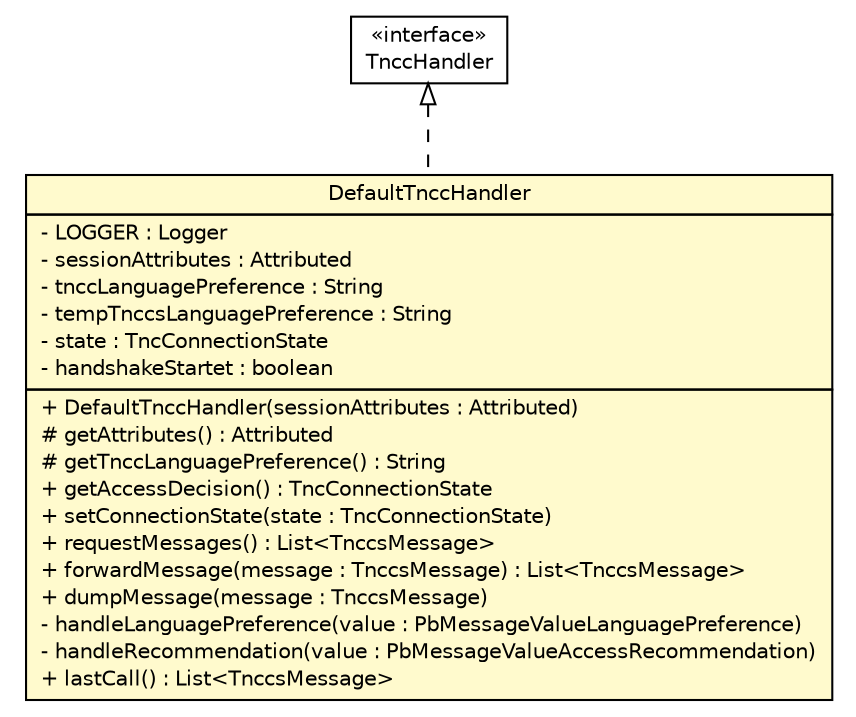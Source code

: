 #!/usr/local/bin/dot
#
# Class diagram 
# Generated by UMLGraph version R5_6 (http://www.umlgraph.org/)
#

digraph G {
	edge [fontname="Helvetica",fontsize=10,labelfontname="Helvetica",labelfontsize=10];
	node [fontname="Helvetica",fontsize=10,shape=plaintext];
	nodesep=0.25;
	ranksep=0.5;
	// de.hsbremen.tc.tnc.tnccs.message.handler.TnccHandler
	c17107 [label=<<table title="de.hsbremen.tc.tnc.tnccs.message.handler.TnccHandler" border="0" cellborder="1" cellspacing="0" cellpadding="2" port="p" href="../TnccHandler.html">
		<tr><td><table border="0" cellspacing="0" cellpadding="1">
<tr><td align="center" balign="center"> &#171;interface&#187; </td></tr>
<tr><td align="center" balign="center"> TnccHandler </td></tr>
		</table></td></tr>
		</table>>, URL="../TnccHandler.html", fontname="Helvetica", fontcolor="black", fontsize=10.0];
	// de.hsbremen.tc.tnc.tnccs.message.handler.simple.DefaultTnccHandler
	c17131 [label=<<table title="de.hsbremen.tc.tnc.tnccs.message.handler.simple.DefaultTnccHandler" border="0" cellborder="1" cellspacing="0" cellpadding="2" port="p" bgcolor="lemonChiffon" href="./DefaultTnccHandler.html">
		<tr><td><table border="0" cellspacing="0" cellpadding="1">
<tr><td align="center" balign="center"> DefaultTnccHandler </td></tr>
		</table></td></tr>
		<tr><td><table border="0" cellspacing="0" cellpadding="1">
<tr><td align="left" balign="left"> - LOGGER : Logger </td></tr>
<tr><td align="left" balign="left"> - sessionAttributes : Attributed </td></tr>
<tr><td align="left" balign="left"> - tnccLanguagePreference : String </td></tr>
<tr><td align="left" balign="left"> - tempTnccsLanguagePreference : String </td></tr>
<tr><td align="left" balign="left"> - state : TncConnectionState </td></tr>
<tr><td align="left" balign="left"> - handshakeStartet : boolean </td></tr>
		</table></td></tr>
		<tr><td><table border="0" cellspacing="0" cellpadding="1">
<tr><td align="left" balign="left"> + DefaultTnccHandler(sessionAttributes : Attributed) </td></tr>
<tr><td align="left" balign="left"> # getAttributes() : Attributed </td></tr>
<tr><td align="left" balign="left"> # getTnccLanguagePreference() : String </td></tr>
<tr><td align="left" balign="left"> + getAccessDecision() : TncConnectionState </td></tr>
<tr><td align="left" balign="left"> + setConnectionState(state : TncConnectionState) </td></tr>
<tr><td align="left" balign="left"> + requestMessages() : List&lt;TnccsMessage&gt; </td></tr>
<tr><td align="left" balign="left"> + forwardMessage(message : TnccsMessage) : List&lt;TnccsMessage&gt; </td></tr>
<tr><td align="left" balign="left"> + dumpMessage(message : TnccsMessage) </td></tr>
<tr><td align="left" balign="left"> - handleLanguagePreference(value : PbMessageValueLanguagePreference) </td></tr>
<tr><td align="left" balign="left"> - handleRecommendation(value : PbMessageValueAccessRecommendation) </td></tr>
<tr><td align="left" balign="left"> + lastCall() : List&lt;TnccsMessage&gt; </td></tr>
		</table></td></tr>
		</table>>, URL="./DefaultTnccHandler.html", fontname="Helvetica", fontcolor="black", fontsize=10.0];
	//de.hsbremen.tc.tnc.tnccs.message.handler.simple.DefaultTnccHandler implements de.hsbremen.tc.tnc.tnccs.message.handler.TnccHandler
	c17107:p -> c17131:p [dir=back,arrowtail=empty,style=dashed];
}


